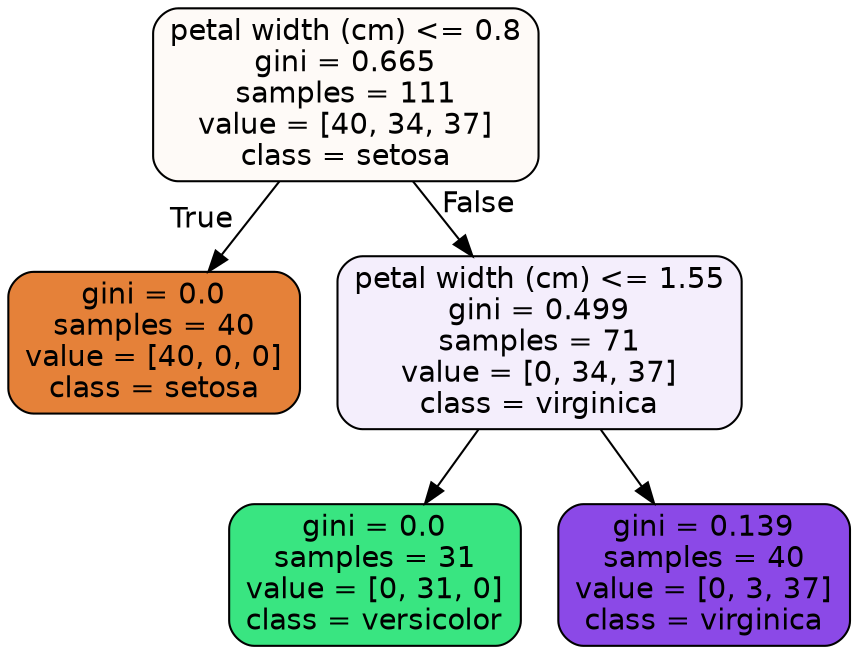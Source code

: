 digraph Tree {
node [shape=box, style="filled, rounded", color="black", fontname=helvetica] ;
edge [fontname=helvetica] ;
0 [label="petal width (cm) <= 0.8\ngini = 0.665\nsamples = 111\nvalue = [40, 34, 37]\nclass = setosa", fillcolor="#e581390a"] ;
1 [label="gini = 0.0\nsamples = 40\nvalue = [40, 0, 0]\nclass = setosa", fillcolor="#e58139ff"] ;
0 -> 1 [labeldistance=2.5, labelangle=45, headlabel="True"] ;
2 [label="petal width (cm) <= 1.55\ngini = 0.499\nsamples = 71\nvalue = [0, 34, 37]\nclass = virginica", fillcolor="#8139e515"] ;
0 -> 2 [labeldistance=2.5, labelangle=-45, headlabel="False"] ;
3 [label="gini = 0.0\nsamples = 31\nvalue = [0, 31, 0]\nclass = versicolor", fillcolor="#39e581ff"] ;
2 -> 3 ;
4 [label="gini = 0.139\nsamples = 40\nvalue = [0, 3, 37]\nclass = virginica", fillcolor="#8139e5ea"] ;
2 -> 4 ;
}